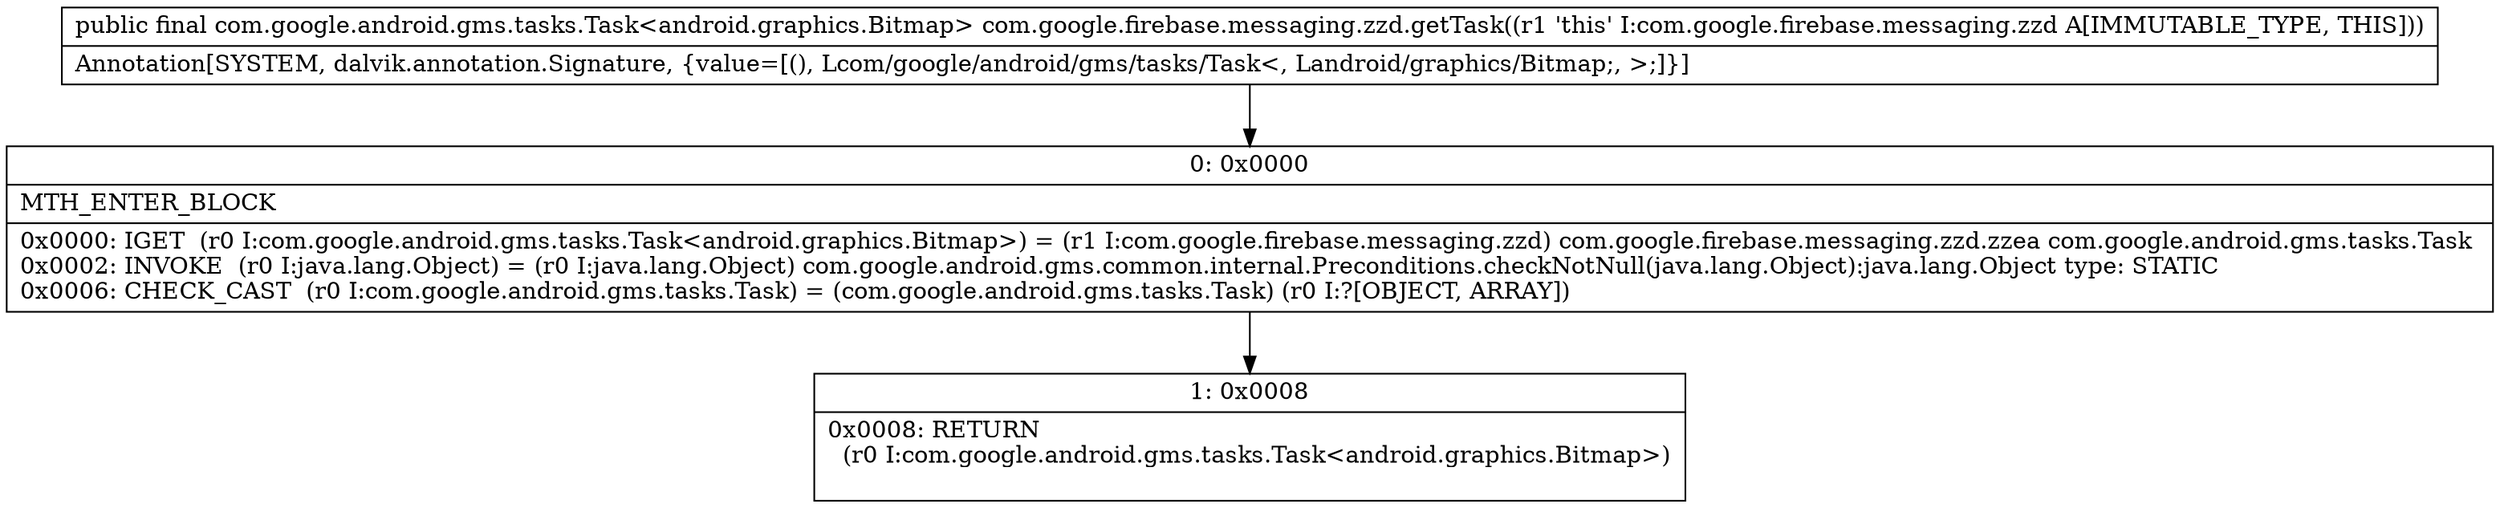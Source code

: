 digraph "CFG forcom.google.firebase.messaging.zzd.getTask()Lcom\/google\/android\/gms\/tasks\/Task;" {
Node_0 [shape=record,label="{0\:\ 0x0000|MTH_ENTER_BLOCK\l|0x0000: IGET  (r0 I:com.google.android.gms.tasks.Task\<android.graphics.Bitmap\>) = (r1 I:com.google.firebase.messaging.zzd) com.google.firebase.messaging.zzd.zzea com.google.android.gms.tasks.Task \l0x0002: INVOKE  (r0 I:java.lang.Object) = (r0 I:java.lang.Object) com.google.android.gms.common.internal.Preconditions.checkNotNull(java.lang.Object):java.lang.Object type: STATIC \l0x0006: CHECK_CAST  (r0 I:com.google.android.gms.tasks.Task) = (com.google.android.gms.tasks.Task) (r0 I:?[OBJECT, ARRAY]) \l}"];
Node_1 [shape=record,label="{1\:\ 0x0008|0x0008: RETURN  \l  (r0 I:com.google.android.gms.tasks.Task\<android.graphics.Bitmap\>)\l \l}"];
MethodNode[shape=record,label="{public final com.google.android.gms.tasks.Task\<android.graphics.Bitmap\> com.google.firebase.messaging.zzd.getTask((r1 'this' I:com.google.firebase.messaging.zzd A[IMMUTABLE_TYPE, THIS]))  | Annotation[SYSTEM, dalvik.annotation.Signature, \{value=[(), Lcom\/google\/android\/gms\/tasks\/Task\<, Landroid\/graphics\/Bitmap;, \>;]\}]\l}"];
MethodNode -> Node_0;
Node_0 -> Node_1;
}

